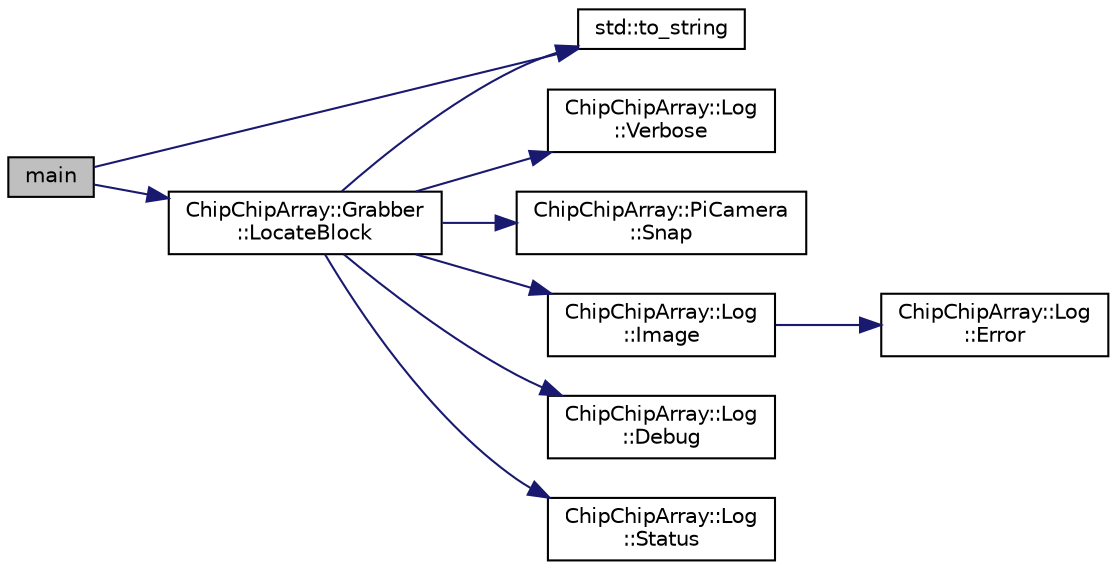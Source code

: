digraph "main"
{
  edge [fontname="Helvetica",fontsize="10",labelfontname="Helvetica",labelfontsize="10"];
  node [fontname="Helvetica",fontsize="10",shape=record];
  rankdir="LR";
  Node1 [label="main",height=0.2,width=0.4,color="black", fillcolor="grey75", style="filled", fontcolor="black"];
  Node1 -> Node2 [color="midnightblue",fontsize="10",style="solid"];
  Node2 [label="ChipChipArray::Grabber\l::LocateBlock",height=0.2,width=0.4,color="black", fillcolor="white", style="filled",URL="$classChipChipArray_1_1Grabber.html#a86bc18ecf71c7ff4e324df0467af124a"];
  Node2 -> Node3 [color="midnightblue",fontsize="10",style="solid"];
  Node3 [label="ChipChipArray::Log\l::Verbose",height=0.2,width=0.4,color="black", fillcolor="white", style="filled",URL="$classChipChipArray_1_1Log.html#a154a5f38d9c7a767693b242684a3d4d9"];
  Node2 -> Node4 [color="midnightblue",fontsize="10",style="solid"];
  Node4 [label="ChipChipArray::PiCamera\l::Snap",height=0.2,width=0.4,color="black", fillcolor="white", style="filled",URL="$classChipChipArray_1_1PiCamera.html#a58fb0de02570dce9a9cb60a1a04fb84f"];
  Node2 -> Node5 [color="midnightblue",fontsize="10",style="solid"];
  Node5 [label="std::to_string",height=0.2,width=0.4,color="black", fillcolor="white", style="filled",URL="$namespacestd.html#aa5ddf582a1c96ffe258c997be9a294a3"];
  Node2 -> Node6 [color="midnightblue",fontsize="10",style="solid"];
  Node6 [label="ChipChipArray::Log\l::Image",height=0.2,width=0.4,color="black", fillcolor="white", style="filled",URL="$classChipChipArray_1_1Log.html#a65bbab057c8b1453f9e4efcfee7522c4"];
  Node6 -> Node7 [color="midnightblue",fontsize="10",style="solid"];
  Node7 [label="ChipChipArray::Log\l::Error",height=0.2,width=0.4,color="black", fillcolor="white", style="filled",URL="$classChipChipArray_1_1Log.html#aba7b7b0555f49f4dcf15f4b9fd3e6b34"];
  Node2 -> Node8 [color="midnightblue",fontsize="10",style="solid"];
  Node8 [label="ChipChipArray::Log\l::Debug",height=0.2,width=0.4,color="black", fillcolor="white", style="filled",URL="$classChipChipArray_1_1Log.html#ac32b435af1577e4ebc67af2bdfea8eff"];
  Node2 -> Node9 [color="midnightblue",fontsize="10",style="solid"];
  Node9 [label="ChipChipArray::Log\l::Status",height=0.2,width=0.4,color="black", fillcolor="white", style="filled",URL="$classChipChipArray_1_1Log.html#a66575b6e94c6112e4cefa5736cb996e0"];
  Node1 -> Node5 [color="midnightblue",fontsize="10",style="solid"];
}
